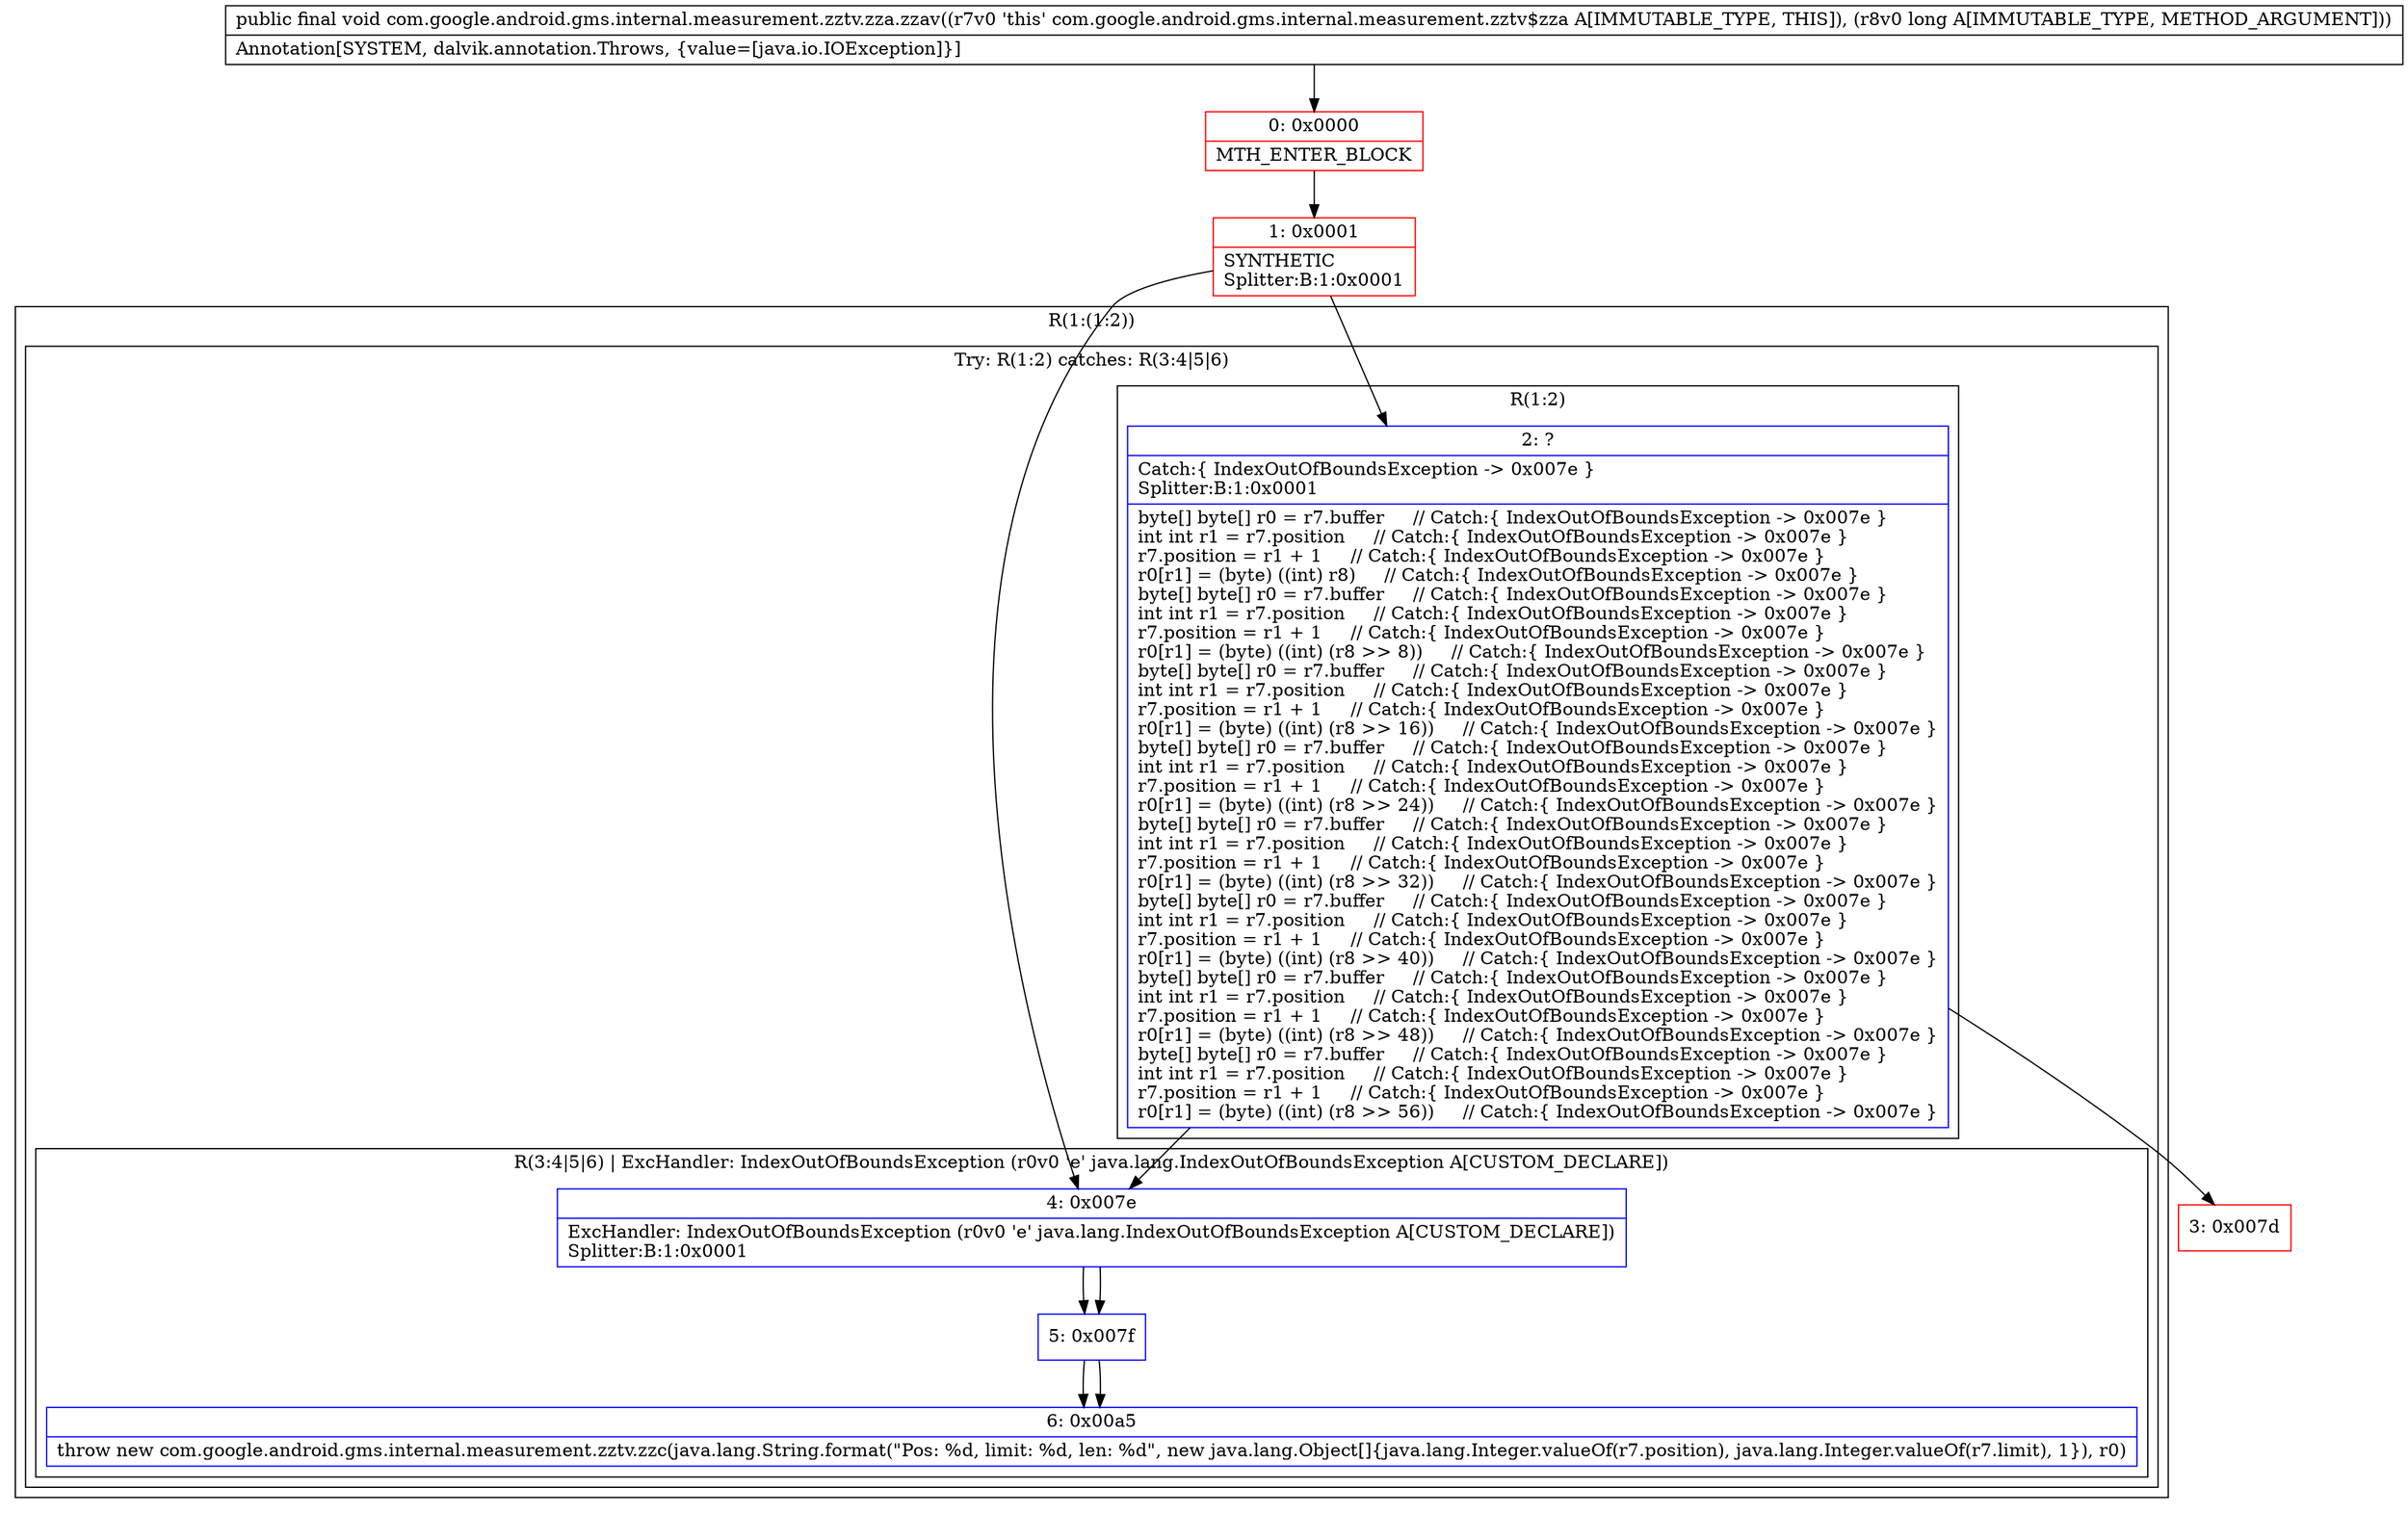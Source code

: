 digraph "CFG forcom.google.android.gms.internal.measurement.zztv.zza.zzav(J)V" {
subgraph cluster_Region_1485774708 {
label = "R(1:(1:2))";
node [shape=record,color=blue];
subgraph cluster_TryCatchRegion_2033209428 {
label = "Try: R(1:2) catches: R(3:4|5|6)";
node [shape=record,color=blue];
subgraph cluster_Region_545986109 {
label = "R(1:2)";
node [shape=record,color=blue];
Node_2 [shape=record,label="{2\:\ ?|Catch:\{ IndexOutOfBoundsException \-\> 0x007e \}\lSplitter:B:1:0x0001\l|byte[] byte[] r0 = r7.buffer     \/\/ Catch:\{ IndexOutOfBoundsException \-\> 0x007e \}\lint int r1 = r7.position     \/\/ Catch:\{ IndexOutOfBoundsException \-\> 0x007e \}\lr7.position = r1 + 1     \/\/ Catch:\{ IndexOutOfBoundsException \-\> 0x007e \}\lr0[r1] = (byte) ((int) r8)     \/\/ Catch:\{ IndexOutOfBoundsException \-\> 0x007e \}\lbyte[] byte[] r0 = r7.buffer     \/\/ Catch:\{ IndexOutOfBoundsException \-\> 0x007e \}\lint int r1 = r7.position     \/\/ Catch:\{ IndexOutOfBoundsException \-\> 0x007e \}\lr7.position = r1 + 1     \/\/ Catch:\{ IndexOutOfBoundsException \-\> 0x007e \}\lr0[r1] = (byte) ((int) (r8 \>\> 8))     \/\/ Catch:\{ IndexOutOfBoundsException \-\> 0x007e \}\lbyte[] byte[] r0 = r7.buffer     \/\/ Catch:\{ IndexOutOfBoundsException \-\> 0x007e \}\lint int r1 = r7.position     \/\/ Catch:\{ IndexOutOfBoundsException \-\> 0x007e \}\lr7.position = r1 + 1     \/\/ Catch:\{ IndexOutOfBoundsException \-\> 0x007e \}\lr0[r1] = (byte) ((int) (r8 \>\> 16))     \/\/ Catch:\{ IndexOutOfBoundsException \-\> 0x007e \}\lbyte[] byte[] r0 = r7.buffer     \/\/ Catch:\{ IndexOutOfBoundsException \-\> 0x007e \}\lint int r1 = r7.position     \/\/ Catch:\{ IndexOutOfBoundsException \-\> 0x007e \}\lr7.position = r1 + 1     \/\/ Catch:\{ IndexOutOfBoundsException \-\> 0x007e \}\lr0[r1] = (byte) ((int) (r8 \>\> 24))     \/\/ Catch:\{ IndexOutOfBoundsException \-\> 0x007e \}\lbyte[] byte[] r0 = r7.buffer     \/\/ Catch:\{ IndexOutOfBoundsException \-\> 0x007e \}\lint int r1 = r7.position     \/\/ Catch:\{ IndexOutOfBoundsException \-\> 0x007e \}\lr7.position = r1 + 1     \/\/ Catch:\{ IndexOutOfBoundsException \-\> 0x007e \}\lr0[r1] = (byte) ((int) (r8 \>\> 32))     \/\/ Catch:\{ IndexOutOfBoundsException \-\> 0x007e \}\lbyte[] byte[] r0 = r7.buffer     \/\/ Catch:\{ IndexOutOfBoundsException \-\> 0x007e \}\lint int r1 = r7.position     \/\/ Catch:\{ IndexOutOfBoundsException \-\> 0x007e \}\lr7.position = r1 + 1     \/\/ Catch:\{ IndexOutOfBoundsException \-\> 0x007e \}\lr0[r1] = (byte) ((int) (r8 \>\> 40))     \/\/ Catch:\{ IndexOutOfBoundsException \-\> 0x007e \}\lbyte[] byte[] r0 = r7.buffer     \/\/ Catch:\{ IndexOutOfBoundsException \-\> 0x007e \}\lint int r1 = r7.position     \/\/ Catch:\{ IndexOutOfBoundsException \-\> 0x007e \}\lr7.position = r1 + 1     \/\/ Catch:\{ IndexOutOfBoundsException \-\> 0x007e \}\lr0[r1] = (byte) ((int) (r8 \>\> 48))     \/\/ Catch:\{ IndexOutOfBoundsException \-\> 0x007e \}\lbyte[] byte[] r0 = r7.buffer     \/\/ Catch:\{ IndexOutOfBoundsException \-\> 0x007e \}\lint int r1 = r7.position     \/\/ Catch:\{ IndexOutOfBoundsException \-\> 0x007e \}\lr7.position = r1 + 1     \/\/ Catch:\{ IndexOutOfBoundsException \-\> 0x007e \}\lr0[r1] = (byte) ((int) (r8 \>\> 56))     \/\/ Catch:\{ IndexOutOfBoundsException \-\> 0x007e \}\l}"];
}
subgraph cluster_Region_1174872372 {
label = "R(3:4|5|6) | ExcHandler: IndexOutOfBoundsException (r0v0 'e' java.lang.IndexOutOfBoundsException A[CUSTOM_DECLARE])\l";
node [shape=record,color=blue];
Node_4 [shape=record,label="{4\:\ 0x007e|ExcHandler: IndexOutOfBoundsException (r0v0 'e' java.lang.IndexOutOfBoundsException A[CUSTOM_DECLARE])\lSplitter:B:1:0x0001\l}"];
Node_5 [shape=record,label="{5\:\ 0x007f}"];
Node_6 [shape=record,label="{6\:\ 0x00a5|throw new com.google.android.gms.internal.measurement.zztv.zzc(java.lang.String.format(\"Pos: %d, limit: %d, len: %d\", new java.lang.Object[]\{java.lang.Integer.valueOf(r7.position), java.lang.Integer.valueOf(r7.limit), 1\}), r0)\l}"];
}
}
}
subgraph cluster_Region_1174872372 {
label = "R(3:4|5|6) | ExcHandler: IndexOutOfBoundsException (r0v0 'e' java.lang.IndexOutOfBoundsException A[CUSTOM_DECLARE])\l";
node [shape=record,color=blue];
Node_4 [shape=record,label="{4\:\ 0x007e|ExcHandler: IndexOutOfBoundsException (r0v0 'e' java.lang.IndexOutOfBoundsException A[CUSTOM_DECLARE])\lSplitter:B:1:0x0001\l}"];
Node_5 [shape=record,label="{5\:\ 0x007f}"];
Node_6 [shape=record,label="{6\:\ 0x00a5|throw new com.google.android.gms.internal.measurement.zztv.zzc(java.lang.String.format(\"Pos: %d, limit: %d, len: %d\", new java.lang.Object[]\{java.lang.Integer.valueOf(r7.position), java.lang.Integer.valueOf(r7.limit), 1\}), r0)\l}"];
}
Node_0 [shape=record,color=red,label="{0\:\ 0x0000|MTH_ENTER_BLOCK\l}"];
Node_1 [shape=record,color=red,label="{1\:\ 0x0001|SYNTHETIC\lSplitter:B:1:0x0001\l}"];
Node_3 [shape=record,color=red,label="{3\:\ 0x007d}"];
MethodNode[shape=record,label="{public final void com.google.android.gms.internal.measurement.zztv.zza.zzav((r7v0 'this' com.google.android.gms.internal.measurement.zztv$zza A[IMMUTABLE_TYPE, THIS]), (r8v0 long A[IMMUTABLE_TYPE, METHOD_ARGUMENT]))  | Annotation[SYSTEM, dalvik.annotation.Throws, \{value=[java.io.IOException]\}]\l}"];
MethodNode -> Node_0;
Node_2 -> Node_3;
Node_2 -> Node_4;
Node_4 -> Node_5;
Node_5 -> Node_6;
Node_4 -> Node_5;
Node_5 -> Node_6;
Node_0 -> Node_1;
Node_1 -> Node_2;
Node_1 -> Node_4;
}

